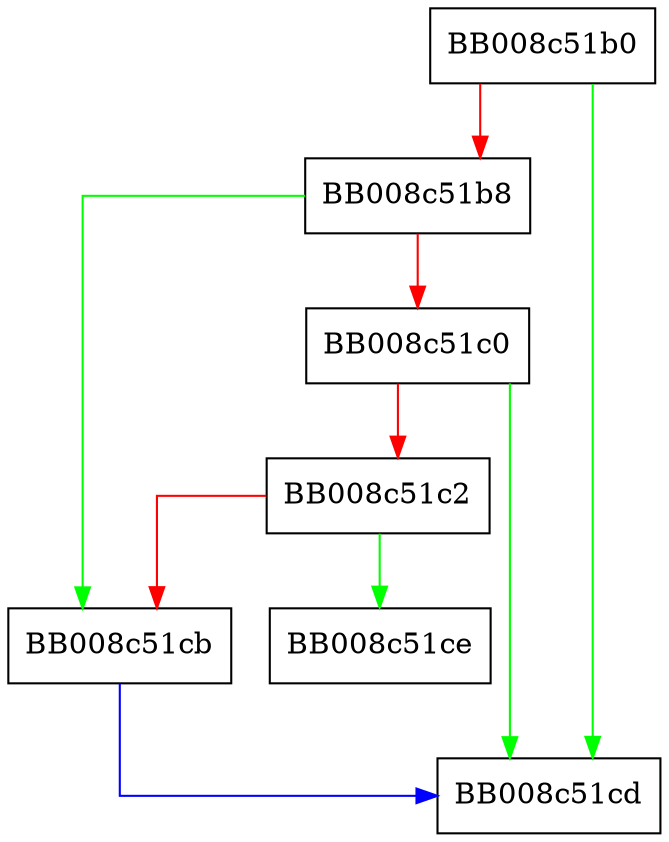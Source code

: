 digraph __memmove_erms {
  node [shape="box"];
  graph [splines=ortho];
  BB008c51b0 -> BB008c51cd [color="green"];
  BB008c51b0 -> BB008c51b8 [color="red"];
  BB008c51b8 -> BB008c51cb [color="green"];
  BB008c51b8 -> BB008c51c0 [color="red"];
  BB008c51c0 -> BB008c51cd [color="green"];
  BB008c51c0 -> BB008c51c2 [color="red"];
  BB008c51c2 -> BB008c51ce [color="green"];
  BB008c51c2 -> BB008c51cb [color="red"];
  BB008c51cb -> BB008c51cd [color="blue"];
}